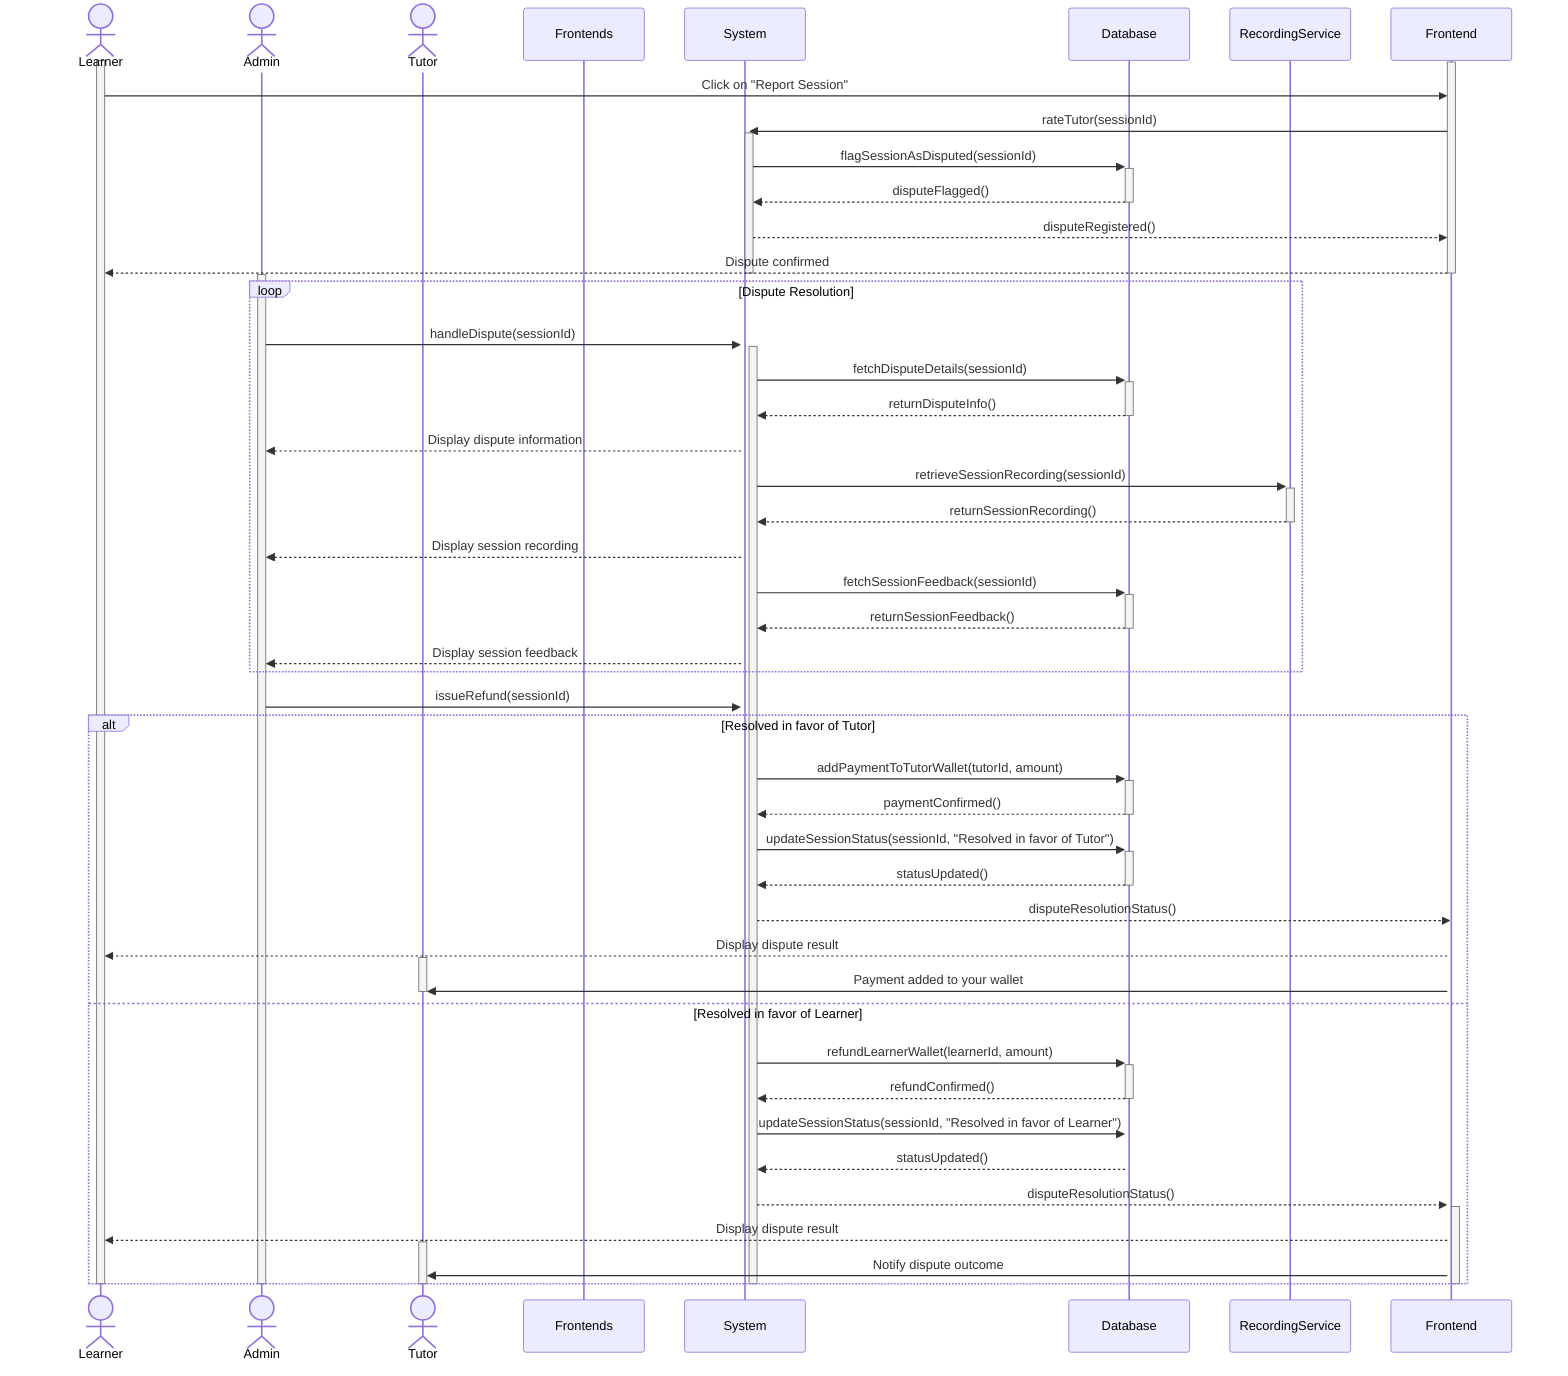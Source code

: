 sequenceDiagram
    actor Learner
    actor Admin
    actor Tutor
    participant Frontends
    participant System
    participant Database
    participant RecordingService

    activate Learner
    activate Frontend
    Learner->>Frontend: Click on "Report Session"
    Frontend->>+System: rateTutor(sessionId)
    activate System
    System->>+Database: flagSessionAsDisputed(sessionId)
    Database-->>-System: disputeFlagged()
    System-->>Frontend: disputeRegistered()
    Frontend-->>Learner: Dispute confirmed
    deactivate Frontend
    deactivate System

    activate Admin
    activate System

    loop Dispute Resolution
        Admin->>+System: handleDispute(sessionId)
        System->>+Database: fetchDisputeDetails(sessionId)
        Database-->>-System: returnDisputeInfo()
        System-->>Admin: Display dispute information
        System->>+RecordingService: retrieveSessionRecording(sessionId)
        RecordingService-->>-System: returnSessionRecording()
        System-->>Admin: Display session recording

        System->>+Database: fetchSessionFeedback(sessionId)
        Database-->>-System: returnSessionFeedback()
        System-->>Admin: Display session feedback
    end

    Admin->>System: issueRefund(sessionId)
    alt Resolved in favor of Tutor
        System->>+Database: addPaymentToTutorWallet(tutorId, amount)
        Database-->>-System: paymentConfirmed()
        System->>+Database: updateSessionStatus(sessionId, "Resolved in favor of Tutor")
        Database-->>-System: statusUpdated()
        System-->>Frontend: disputeResolutionStatus()
        activate Frontend
        Frontend-->>Learner: Display dispute result
        activate Tutor
        Frontend->>Tutor: Payment added to your wallet
        deactivate Tutor
    else Resolved in favor of Learner
        System->>+Database: refundLearnerWallet(learnerId, amount)
        Database-->>-System: refundConfirmed()
        System->>+Database: updateSessionStatus(sessionId, "Resolved in favor of Learner")
        Database-->>System: statusUpdated()
        System-->>Frontend: disputeResolutionStatus()
        activate Frontend
        Frontend-->>Learner: Display dispute result
        activate Tutor
        Frontend->>Tutor: Notify dispute outcome
    end
    deactivate System
    deactivate Frontend
    deactivate Admin
    deactivate Learner
    deactivate Tutor